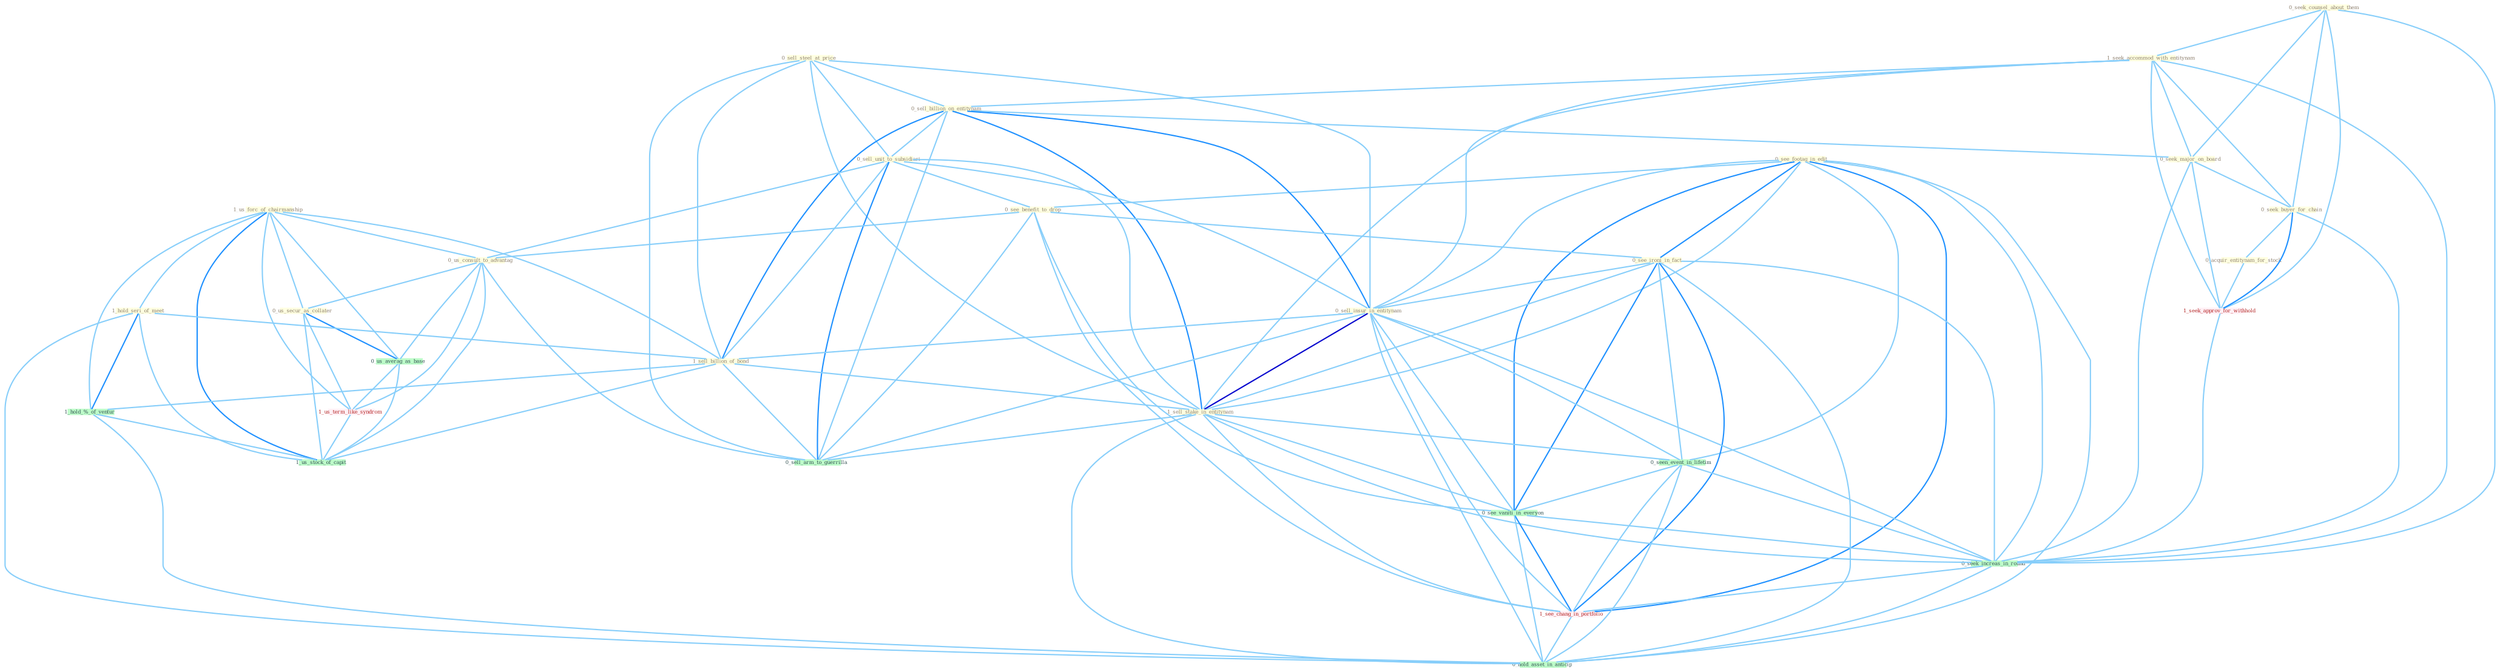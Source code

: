 Graph G{ 
    node
    [shape=polygon,style=filled,width=.5,height=.06,color="#BDFCC9",fixedsize=true,fontsize=4,
    fontcolor="#2f4f4f"];
    {node
    [color="#ffffe0", fontcolor="#8b7d6b"] "0_see_footag_in_edit " "0_seek_counsel_about_them " "1_us_forc_of_chairmanship " "0_sell_steel_at_price " "1_seek_accommod_with_entitynam " "0_sell_billion_on_entitynam " "0_sell_unit_to_subsidiari " "0_see_benefit_to_drop " "0_us_consult_to_advantag " "0_us_secur_as_collater " "1_hold_seri_of_meet " "0_see_ironi_in_fact " "0_seek_major_on_board " "0_sell_insur_in_entitynam " "0_seek_buyer_for_chain " "1_sell_billion_of_bond " "0_acquir_entitynam_for_stock " "1_sell_stake_in_entitynam "}
{node [color="#fff0f5", fontcolor="#b22222"] "1_us_term_like_syndrom " "1_seek_approv_for_withhold " "1_see_chang_in_portfolio "}
edge [color="#B0E2FF"];

	"0_see_footag_in_edit " -- "0_see_benefit_to_drop " [w="1", color="#87cefa" ];
	"0_see_footag_in_edit " -- "0_see_ironi_in_fact " [w="2", color="#1e90ff" , len=0.8];
	"0_see_footag_in_edit " -- "0_sell_insur_in_entitynam " [w="1", color="#87cefa" ];
	"0_see_footag_in_edit " -- "1_sell_stake_in_entitynam " [w="1", color="#87cefa" ];
	"0_see_footag_in_edit " -- "0_seen_event_in_lifetim " [w="1", color="#87cefa" ];
	"0_see_footag_in_edit " -- "0_see_vaniti_in_everyon " [w="2", color="#1e90ff" , len=0.8];
	"0_see_footag_in_edit " -- "0_seek_increas_in_round " [w="1", color="#87cefa" ];
	"0_see_footag_in_edit " -- "1_see_chang_in_portfolio " [w="2", color="#1e90ff" , len=0.8];
	"0_see_footag_in_edit " -- "0_hold_asset_in_anticip " [w="1", color="#87cefa" ];
	"0_seek_counsel_about_them " -- "1_seek_accommod_with_entitynam " [w="1", color="#87cefa" ];
	"0_seek_counsel_about_them " -- "0_seek_major_on_board " [w="1", color="#87cefa" ];
	"0_seek_counsel_about_them " -- "0_seek_buyer_for_chain " [w="1", color="#87cefa" ];
	"0_seek_counsel_about_them " -- "1_seek_approv_for_withhold " [w="1", color="#87cefa" ];
	"0_seek_counsel_about_them " -- "0_seek_increas_in_round " [w="1", color="#87cefa" ];
	"1_us_forc_of_chairmanship " -- "0_us_consult_to_advantag " [w="1", color="#87cefa" ];
	"1_us_forc_of_chairmanship " -- "0_us_secur_as_collater " [w="1", color="#87cefa" ];
	"1_us_forc_of_chairmanship " -- "1_hold_seri_of_meet " [w="1", color="#87cefa" ];
	"1_us_forc_of_chairmanship " -- "1_sell_billion_of_bond " [w="1", color="#87cefa" ];
	"1_us_forc_of_chairmanship " -- "0_us_averag_as_base " [w="1", color="#87cefa" ];
	"1_us_forc_of_chairmanship " -- "1_us_term_like_syndrom " [w="1", color="#87cefa" ];
	"1_us_forc_of_chairmanship " -- "1_hold_%_of_ventur " [w="1", color="#87cefa" ];
	"1_us_forc_of_chairmanship " -- "1_us_stock_of_capit " [w="2", color="#1e90ff" , len=0.8];
	"0_sell_steel_at_price " -- "0_sell_billion_on_entitynam " [w="1", color="#87cefa" ];
	"0_sell_steel_at_price " -- "0_sell_unit_to_subsidiari " [w="1", color="#87cefa" ];
	"0_sell_steel_at_price " -- "0_sell_insur_in_entitynam " [w="1", color="#87cefa" ];
	"0_sell_steel_at_price " -- "1_sell_billion_of_bond " [w="1", color="#87cefa" ];
	"0_sell_steel_at_price " -- "1_sell_stake_in_entitynam " [w="1", color="#87cefa" ];
	"0_sell_steel_at_price " -- "0_sell_arm_to_guerrilla " [w="1", color="#87cefa" ];
	"1_seek_accommod_with_entitynam " -- "0_sell_billion_on_entitynam " [w="1", color="#87cefa" ];
	"1_seek_accommod_with_entitynam " -- "0_seek_major_on_board " [w="1", color="#87cefa" ];
	"1_seek_accommod_with_entitynam " -- "0_sell_insur_in_entitynam " [w="1", color="#87cefa" ];
	"1_seek_accommod_with_entitynam " -- "0_seek_buyer_for_chain " [w="1", color="#87cefa" ];
	"1_seek_accommod_with_entitynam " -- "1_sell_stake_in_entitynam " [w="1", color="#87cefa" ];
	"1_seek_accommod_with_entitynam " -- "1_seek_approv_for_withhold " [w="1", color="#87cefa" ];
	"1_seek_accommod_with_entitynam " -- "0_seek_increas_in_round " [w="1", color="#87cefa" ];
	"0_sell_billion_on_entitynam " -- "0_sell_unit_to_subsidiari " [w="1", color="#87cefa" ];
	"0_sell_billion_on_entitynam " -- "0_seek_major_on_board " [w="1", color="#87cefa" ];
	"0_sell_billion_on_entitynam " -- "0_sell_insur_in_entitynam " [w="2", color="#1e90ff" , len=0.8];
	"0_sell_billion_on_entitynam " -- "1_sell_billion_of_bond " [w="2", color="#1e90ff" , len=0.8];
	"0_sell_billion_on_entitynam " -- "1_sell_stake_in_entitynam " [w="2", color="#1e90ff" , len=0.8];
	"0_sell_billion_on_entitynam " -- "0_sell_arm_to_guerrilla " [w="1", color="#87cefa" ];
	"0_sell_unit_to_subsidiari " -- "0_see_benefit_to_drop " [w="1", color="#87cefa" ];
	"0_sell_unit_to_subsidiari " -- "0_us_consult_to_advantag " [w="1", color="#87cefa" ];
	"0_sell_unit_to_subsidiari " -- "0_sell_insur_in_entitynam " [w="1", color="#87cefa" ];
	"0_sell_unit_to_subsidiari " -- "1_sell_billion_of_bond " [w="1", color="#87cefa" ];
	"0_sell_unit_to_subsidiari " -- "1_sell_stake_in_entitynam " [w="1", color="#87cefa" ];
	"0_sell_unit_to_subsidiari " -- "0_sell_arm_to_guerrilla " [w="2", color="#1e90ff" , len=0.8];
	"0_see_benefit_to_drop " -- "0_us_consult_to_advantag " [w="1", color="#87cefa" ];
	"0_see_benefit_to_drop " -- "0_see_ironi_in_fact " [w="1", color="#87cefa" ];
	"0_see_benefit_to_drop " -- "0_see_vaniti_in_everyon " [w="1", color="#87cefa" ];
	"0_see_benefit_to_drop " -- "0_sell_arm_to_guerrilla " [w="1", color="#87cefa" ];
	"0_see_benefit_to_drop " -- "1_see_chang_in_portfolio " [w="1", color="#87cefa" ];
	"0_us_consult_to_advantag " -- "0_us_secur_as_collater " [w="1", color="#87cefa" ];
	"0_us_consult_to_advantag " -- "0_us_averag_as_base " [w="1", color="#87cefa" ];
	"0_us_consult_to_advantag " -- "1_us_term_like_syndrom " [w="1", color="#87cefa" ];
	"0_us_consult_to_advantag " -- "0_sell_arm_to_guerrilla " [w="1", color="#87cefa" ];
	"0_us_consult_to_advantag " -- "1_us_stock_of_capit " [w="1", color="#87cefa" ];
	"0_us_secur_as_collater " -- "0_us_averag_as_base " [w="2", color="#1e90ff" , len=0.8];
	"0_us_secur_as_collater " -- "1_us_term_like_syndrom " [w="1", color="#87cefa" ];
	"0_us_secur_as_collater " -- "1_us_stock_of_capit " [w="1", color="#87cefa" ];
	"1_hold_seri_of_meet " -- "1_sell_billion_of_bond " [w="1", color="#87cefa" ];
	"1_hold_seri_of_meet " -- "1_hold_%_of_ventur " [w="2", color="#1e90ff" , len=0.8];
	"1_hold_seri_of_meet " -- "1_us_stock_of_capit " [w="1", color="#87cefa" ];
	"1_hold_seri_of_meet " -- "0_hold_asset_in_anticip " [w="1", color="#87cefa" ];
	"0_see_ironi_in_fact " -- "0_sell_insur_in_entitynam " [w="1", color="#87cefa" ];
	"0_see_ironi_in_fact " -- "1_sell_stake_in_entitynam " [w="1", color="#87cefa" ];
	"0_see_ironi_in_fact " -- "0_seen_event_in_lifetim " [w="1", color="#87cefa" ];
	"0_see_ironi_in_fact " -- "0_see_vaniti_in_everyon " [w="2", color="#1e90ff" , len=0.8];
	"0_see_ironi_in_fact " -- "0_seek_increas_in_round " [w="1", color="#87cefa" ];
	"0_see_ironi_in_fact " -- "1_see_chang_in_portfolio " [w="2", color="#1e90ff" , len=0.8];
	"0_see_ironi_in_fact " -- "0_hold_asset_in_anticip " [w="1", color="#87cefa" ];
	"0_seek_major_on_board " -- "0_seek_buyer_for_chain " [w="1", color="#87cefa" ];
	"0_seek_major_on_board " -- "1_seek_approv_for_withhold " [w="1", color="#87cefa" ];
	"0_seek_major_on_board " -- "0_seek_increas_in_round " [w="1", color="#87cefa" ];
	"0_sell_insur_in_entitynam " -- "1_sell_billion_of_bond " [w="1", color="#87cefa" ];
	"0_sell_insur_in_entitynam " -- "1_sell_stake_in_entitynam " [w="3", color="#0000cd" , len=0.6];
	"0_sell_insur_in_entitynam " -- "0_seen_event_in_lifetim " [w="1", color="#87cefa" ];
	"0_sell_insur_in_entitynam " -- "0_see_vaniti_in_everyon " [w="1", color="#87cefa" ];
	"0_sell_insur_in_entitynam " -- "0_sell_arm_to_guerrilla " [w="1", color="#87cefa" ];
	"0_sell_insur_in_entitynam " -- "0_seek_increas_in_round " [w="1", color="#87cefa" ];
	"0_sell_insur_in_entitynam " -- "1_see_chang_in_portfolio " [w="1", color="#87cefa" ];
	"0_sell_insur_in_entitynam " -- "0_hold_asset_in_anticip " [w="1", color="#87cefa" ];
	"0_seek_buyer_for_chain " -- "0_acquir_entitynam_for_stock " [w="1", color="#87cefa" ];
	"0_seek_buyer_for_chain " -- "1_seek_approv_for_withhold " [w="2", color="#1e90ff" , len=0.8];
	"0_seek_buyer_for_chain " -- "0_seek_increas_in_round " [w="1", color="#87cefa" ];
	"1_sell_billion_of_bond " -- "1_sell_stake_in_entitynam " [w="1", color="#87cefa" ];
	"1_sell_billion_of_bond " -- "1_hold_%_of_ventur " [w="1", color="#87cefa" ];
	"1_sell_billion_of_bond " -- "0_sell_arm_to_guerrilla " [w="1", color="#87cefa" ];
	"1_sell_billion_of_bond " -- "1_us_stock_of_capit " [w="1", color="#87cefa" ];
	"0_acquir_entitynam_for_stock " -- "1_seek_approv_for_withhold " [w="1", color="#87cefa" ];
	"1_sell_stake_in_entitynam " -- "0_seen_event_in_lifetim " [w="1", color="#87cefa" ];
	"1_sell_stake_in_entitynam " -- "0_see_vaniti_in_everyon " [w="1", color="#87cefa" ];
	"1_sell_stake_in_entitynam " -- "0_sell_arm_to_guerrilla " [w="1", color="#87cefa" ];
	"1_sell_stake_in_entitynam " -- "0_seek_increas_in_round " [w="1", color="#87cefa" ];
	"1_sell_stake_in_entitynam " -- "1_see_chang_in_portfolio " [w="1", color="#87cefa" ];
	"1_sell_stake_in_entitynam " -- "0_hold_asset_in_anticip " [w="1", color="#87cefa" ];
	"0_seen_event_in_lifetim " -- "0_see_vaniti_in_everyon " [w="1", color="#87cefa" ];
	"0_seen_event_in_lifetim " -- "0_seek_increas_in_round " [w="1", color="#87cefa" ];
	"0_seen_event_in_lifetim " -- "1_see_chang_in_portfolio " [w="1", color="#87cefa" ];
	"0_seen_event_in_lifetim " -- "0_hold_asset_in_anticip " [w="1", color="#87cefa" ];
	"0_us_averag_as_base " -- "1_us_term_like_syndrom " [w="1", color="#87cefa" ];
	"0_us_averag_as_base " -- "1_us_stock_of_capit " [w="1", color="#87cefa" ];
	"1_us_term_like_syndrom " -- "1_us_stock_of_capit " [w="1", color="#87cefa" ];
	"1_seek_approv_for_withhold " -- "0_seek_increas_in_round " [w="1", color="#87cefa" ];
	"1_hold_%_of_ventur " -- "1_us_stock_of_capit " [w="1", color="#87cefa" ];
	"1_hold_%_of_ventur " -- "0_hold_asset_in_anticip " [w="1", color="#87cefa" ];
	"0_see_vaniti_in_everyon " -- "0_seek_increas_in_round " [w="1", color="#87cefa" ];
	"0_see_vaniti_in_everyon " -- "1_see_chang_in_portfolio " [w="2", color="#1e90ff" , len=0.8];
	"0_see_vaniti_in_everyon " -- "0_hold_asset_in_anticip " [w="1", color="#87cefa" ];
	"0_seek_increas_in_round " -- "1_see_chang_in_portfolio " [w="1", color="#87cefa" ];
	"0_seek_increas_in_round " -- "0_hold_asset_in_anticip " [w="1", color="#87cefa" ];
	"1_see_chang_in_portfolio " -- "0_hold_asset_in_anticip " [w="1", color="#87cefa" ];
}